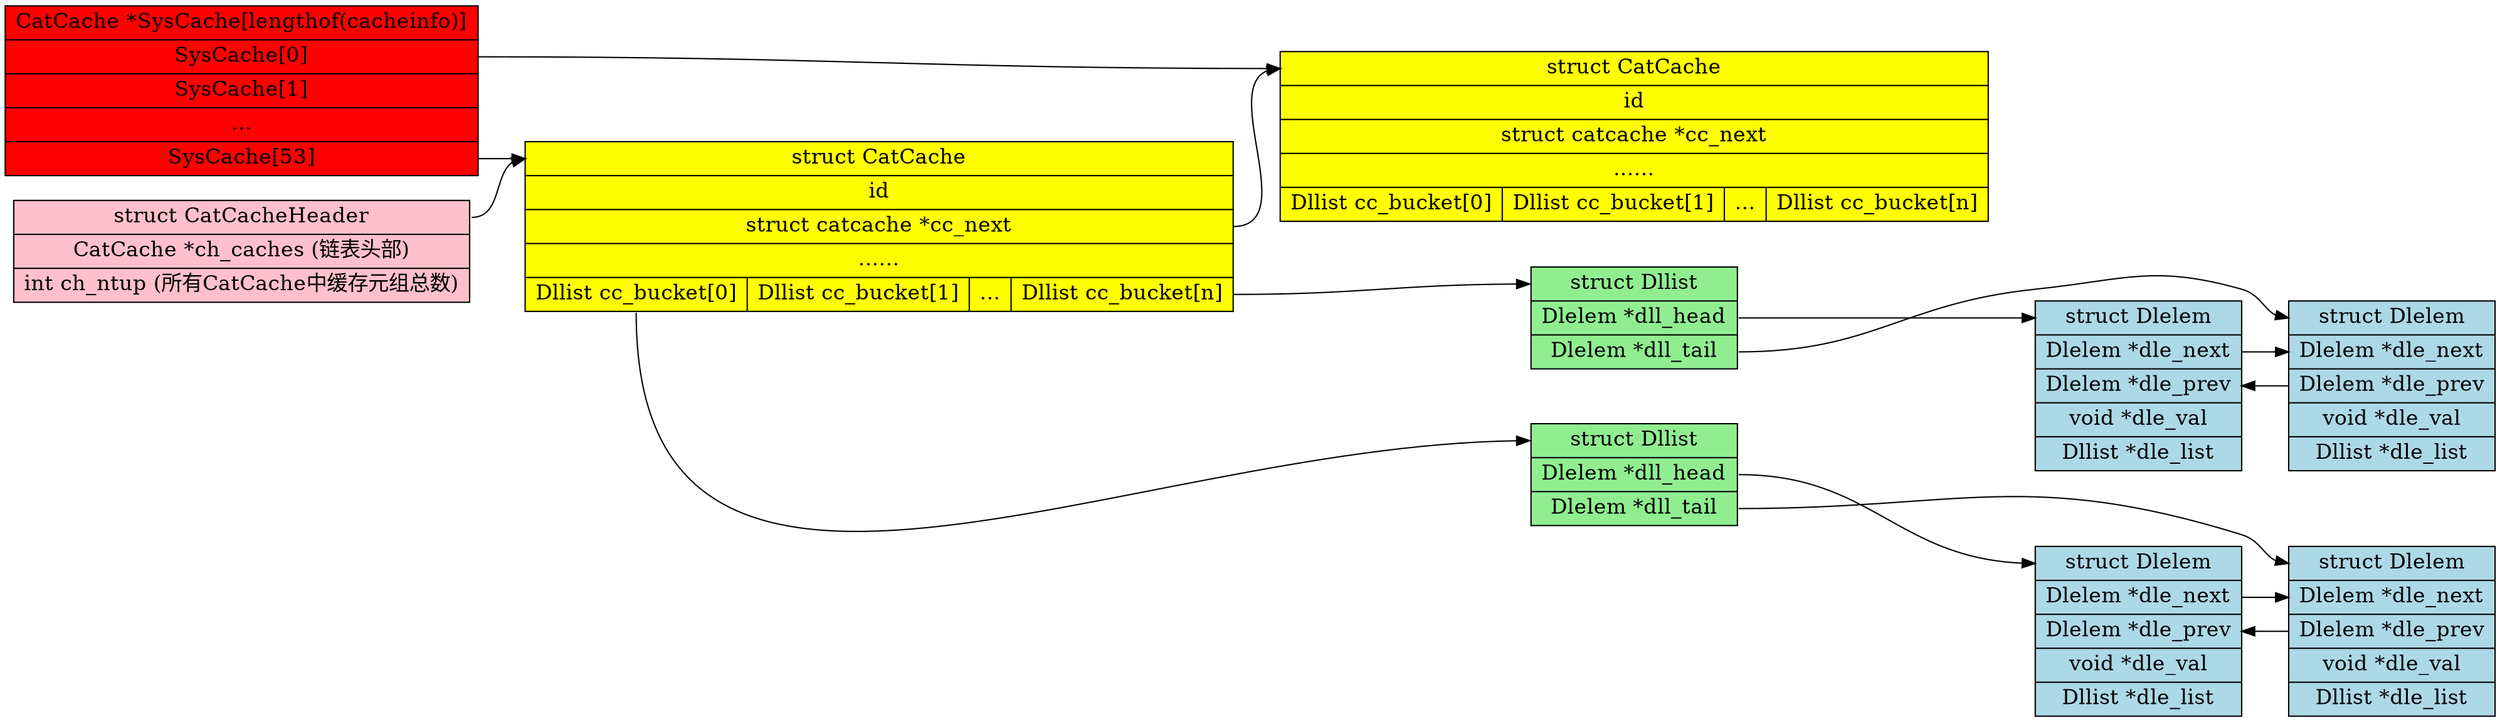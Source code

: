 digraph g{
	graph[
		rankdir = "LR"
		bgcolor = "white"
		style="filled"
		gradientangle = 270
		];

	node[
		fontsize = "16"
		shape = "record"
		style = "filled"
		gradientangle=90
		];
	edge[
		];

	"SysCache"[
		label = "<f0>CatCache *SysCache[lengthof(cacheinfo)]|<f1>SysCache[0]|<f2>SysCache[1]|...|<f3>SysCache[53]"
		fillcolor = "red"
		]

	"catcache"[
		label = "<f0>struct CatCache|<f1>id
		|<f3>struct catcache *cc_next
		|......|{<f2>Dllist cc_bucket[0]|Dllist cc_bucket[1]|...|<fn>Dllist cc_bucket[n]}"
		fillcolor = "yellow"
		];

	"Dllist"[
		label = "<f0>struct Dllist|<f1>Dlelem *dll_head|<f2>Dlelem *dll_tail"
		fillcolor = "lightgreen"
		]

	"Dlelem"[
		label = "<f0>struct Dlelem|<f1>Dlelem *dle_next|<f2>Dlelem *dle_prev|<f3>void  *dle_val|<f4>Dllist *dle_list"
		fillcolor = "lightblue"
		]
/*	"Dlelem1"[
		label = "<f0>struct Dlelem|<f1>Dlelem *dle_next|<f2>Dlelem *dle_prev|<f3>void  *dle_val|<f4>Dllist *dle_list"
		fillcolor = "lightblue"
		]
*/
		
	"Dlelem2"[
		label = "<f0>struct Dlelem|<f1>Dlelem *dle_next|<f2>Dlelem *dle_prev|<f3>void  *dle_val|<f4>Dllist *dle_list"
		fillcolor = "lightblue"
		]

/*	"Dlelem3"[
		label = "<f0>struct Dlelem|<f1>Dlelem *dle_next|<f2>Dlelem *dle_prev|<f3>void  *dle_val|<f4>Dllist *dle_list"
		fillcolor = "lightblue"
		]
*/
	"catcache":f2->"Dllist":f0;
	"Dllist":f1->"Dlelem":f0;
	"Dlelem":f1->"Dlelem2":f1;
//	"Dlelem2":f1->"Dlelem3":f1;
//	"Dlelem3":f2->"Dlelem2":f2;
	"Dlelem2":f2->"Dlelem":f2;
	"Dllist":f2->"Dlelem2":f0;
	
	"Dllist1"[
		label = "<f0>struct Dllist|<f1>Dlelem *dll_head|<f2>Dlelem *dll_tail"
		fillcolor = "lightgreen"
		]

	"Dlelem4"[
		label = "<f0>struct Dlelem|<f1>Dlelem *dle_next|<f2>Dlelem *dle_prev|<f3>void  *dle_val|<f4>Dllist *dle_list"
		fillcolor = "lightblue"
		]
//	"Dlelem5"[
//		label = "<f0>struct Dlelem|<f1>Dlelem *dle_next|<f2>Dlelem *dle_prev|<f3>void  *dle_val|<f4>Dllist *dle_list"
//		fillcolor = "lightblue"
//		]

		
	"Dlelem6"[
		label = "<f0>struct Dlelem|<f1>Dlelem *dle_next|<f2>Dlelem *dle_prev|<f3>void  *dle_val|<f4>Dllist *dle_list"
		fillcolor = "lightblue"
		]

/*	"Dlelem7"[
		label = "<f0>struct Dlelem|<f1>Dlelem *dle_next|<f2>Dlelem *dle_prev|<f3>void  *dle_val|<f4>Dllist *dle_list"
		fillcolor = "lightblue"
		]
*/	
	"catcache":fn->"Dllist1":f0;
	"Dllist1":f1->"Dlelem4":f0;
	"Dlelem4":f1->"Dlelem6":f1;
//	"Dlelem6":f1->"Dlelem7":f1;
//	"Dlelem7":f2->"Dlelem6":f2;
	"Dlelem6":f2->"Dlelem4":f2;
	"Dllist1":f2->"Dlelem6":f0;
	
	"1catcache"[
		label = "<f0>struct CatCache|<f1>id
		|<f3>struct catcache *cc_next
		|......|{<f2>Dllist cc_bucket[0]|Dllist cc_bucket[1]|...|<fn>Dllist cc_bucket[n]}"
		fillcolor = "yellow"
		];
/*
	"1Dllist"[
		label = "<f0>struct Dllist|<f1>Dlelem *dll_head|<f2>Dlelem *dll_tail"
		fillcolor = "lightgreen"
		]

	"1Dlelem"[
		label = "<f0>struct Dlelem|<f1>Dlelem *dle_next|<f2>Dlelem *dle_prev|<f3>void  *dle_val|<f4>Dllist *dle_list"
		fillcolor = "lightblue"
		]
	"1Dlelem1"[
		label = "<f0>struct Dlelem|<f1>Dlelem *dle_next|<f2>Dlelem *dle_prev|<f3>void  *dle_val|<f4>Dllist *dle_list"
		fillcolor = "lightblue"
		]

		
	"1Dlelem2"[
		label = "<f0>struct Dlelem|<f1>Dlelem *dle_next|<f2>Dlelem *dle_prev|<f3>void  *dle_val|<f4>Dllist *dle_list"
		fillcolor = "lightblue"
		]

	"1Dlelem3"[
		label = "<f0>struct Dlelem|<f1>Dlelem *dle_next|<f2>Dlelem *dle_prev|<f3>void  *dle_val|<f4>Dllist *dle_list"
		fillcolor = "lightblue"
		]

	"1catcache":f2->"1Dllist":f0;
	"1Dllist":f1->"1Dlelem":f0;
	"1Dlelem":f1->"1Dlelem1":f1;
	"1Dlelem1":f1->"1Dlelem2":f1;
	"1Dlelem2":f1->"1Dlelem3":f1;
	"1Dlelem3":f2->"1Dlelem2":f2;
	"1Dlelem2":f2->"1Dlelem1":f2;
	"1Dlelem1":f2->"1Dlelem":f2;
	"1Dllist":f2->"1Dlelem3":f0;
	
	"1Dllist1"[
		label = "<f0>struct Dllist|<f1>Dlelem *dll_head|<f2>Dlelem *dll_tail"
		fillcolor = "lightgreen"
		]

	"1Dlelem4"[
		label = "<f0>struct Dlelem|<f1>Dlelem *dle_next|<f2>Dlelem *dle_prev|<f3>void  *dle_val|<f4>Dllist *dle_list"
		fillcolor = "lightblue"
		]
	"1Dlelem5"[
		label = "<f0>struct Dlelem|<f1>Dlelem *dle_next|<f2>Dlelem *dle_prev|<f3>void  *dle_val|<f4>Dllist *dle_list"
		fillcolor = "lightblue"
		]

		
	"1Dlelem6"[
		label = "<f0>struct Dlelem|<f1>Dlelem *dle_next|<f2>Dlelem *dle_prev|<f3>void  *dle_val|<f4>Dllist *dle_list"
		fillcolor = "lightblue"
		]

	"1Dlelem7"[
		label = "<f0>struct Dlelem|<f1>Dlelem *dle_next|<f2>Dlelem *dle_prev|<f3>void  *dle_val|<f4>Dllist *dle_list"
		fillcolor = "lightblue"
		]
	
	"1catcache":fn->"1Dllist1":f0;
	"1Dllist1":f1->"1Dlelem4":f0;
	"1Dlelem4":f1->"1Dlelem5":f1;
	"1Dlelem5":f1->"1Dlelem6":f1;
	"1Dlelem6":f1->"1Dlelem7":f1;
	"1Dlelem6":f2->"1Dlelem5":f2;
	"1Dlelem5":f2->"1Dlelem4":f2;
	"1Dllist1":f2->"1Dlelem7":f0;

*/
	"SysCache":f3->"catcache":f0;
	"SysCache":f1->"1catcache":f0;

	"catcacheheader"[
		label = "<f0>struct CatCacheHeader
		|CatCache *ch_caches  (链表头部)
		|int ch_ntup (所有CatCache中缓存元组总数)"
		fillcolor = "pink"
		];

	"catcacheheader":f0 -> "catcache":f0;
	"catcache":f3 -> "1catcache":f0;

}

